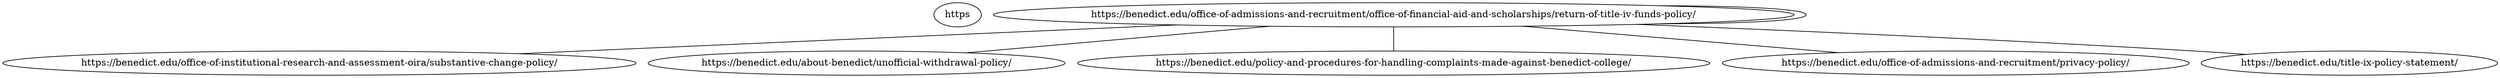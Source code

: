 graph  {
https [child_link="['https://benedict.edu/office-of-institutional-research-and-assessment-oira/substantive-change-policy/', 'https://benedict.edu/office-of-admissions-and-recruitment/office-of-financial-aid-and-scholarships/return-of-title-iv-funds-policy/', 'https://benedict.edu/about-benedict/unofficial-withdrawal-policy/', 'https://benedict.edu/policy-and-procedures-for-handling-complaints-made-against-benedict-college/', 'https://benedict.edu/office-of-admissions-and-recruitment/office-of-financial-aid-and-scholarships/return-of-title-iv-funds-policy/', 'https://benedict.edu/about-benedict/unofficial-withdrawal-policy/', 'https://benedict.edu/office-of-admissions-and-recruitment/office-of-financial-aid-and-scholarships/return-of-title-iv-funds-policy/', 'https://benedict.edu/about-benedict/unofficial-withdrawal-policy/', 'https://benedict.edu/office-of-admissions-and-recruitment/privacy-policy/', 'https://benedict.edu/title-ix-policy-statement/', 'https://benedict.edu/office-of-institutional-research-and-assessment-oira/substantive-change-policy/', 'https://benedict.edu/office-of-admissions-and-recruitment/office-of-financial-aid-and-scholarships/return-of-title-iv-funds-policy/', 'https://benedict.edu/about-benedict/unofficial-withdrawal-policy/', 'https://benedict.edu/policy-and-procedures-for-handling-complaints-made-against-benedict-college/']", data="b'\nReturn of Title IV Funds Policy | Benedict College | Columbia, South Carolina\nSkip to content\nSearch Benedict.edu\nCommunityWebmailTiger PortalCareers\nAPPLY\nCalendarNews & EventsMenu Toggle\nNewsroom The BEST Tiger News Archives Harambee Festival Photo Galleries\nAcademicsMenu Toggle\nSchoolsMenu Toggle\nSchool of Education, Health and Human ServicesMenu Toggle\nMaster of Science Sport Management\nTyrone Adam Burroughs School of Business and EntrepreneurshipMenu Toggle\nMaster of Business Administration\nSchool of Arts and Sciences School of Science and Engineering\nProgramsMenu Toggle\nCareer Development Services Student Freedom Initiative Honors Program Extended Learning Services\nRegistrar & RecordsMenu Toggle\nOffice of the Registrar & Student Records Transcripts Veterans Graduation Registrar Forms\nOffice of ResearchMenu Toggle\nOrganizational Structure Proposal Development Funding Sources Technology Transfer Office Office of Institutional Research and Assessment (OIRA)Menu Toggle\nSubstantive Change Policy Accreditation Information Student Achievement Data\nLibraryMenu Toggle\nBenjamin F. Payton Learning Resources Center\xe2\x80\x8b About the Library Library Vision and Mission Library Staff Floor Guide Library Policies Library Request About Collections\nNew StudentsMenu Toggle\nNew Student Orientation Parent Checklist FERPA Form Online Registration Tutorials User Account Services Social Media Toolkit for Students\nAdmission & AidMenu Toggle\nAdmissions and RecruitmentMenu Toggle\nOffice of Admissions and Recruitment Office of International Programs Campus Tours Apply Student AccountsMenu Toggle\nOffice of Student Accounts Tuition and Fees\nFinancial Aid & ScholarshipsMenu Toggle\nOffice of Financial Aid and Scholarships Tuition and Fees Financial Aid Forms FAFSA Form Return of Title IV Funds Policy Unofficial Withdrawal Policy Scholarships Make A Payment\nCampus LifeMenu Toggle\nStudent AffairsMenu Toggle\nHousing Student Health Services Dining Hall Campus Police Department Campus Bookstore Swinton Campus Center Gospel Choir Marching Tiger Band of Distinction Policy and Procedures for Handling Complaints Made Against Benedict College\nStudent ServicesMenu Toggle\nCampus Shuttle Counseling and Self-Development Student Handbook Information Technology Services\nAcademic SuccessMenu Toggle\nWelcome from the Student Success Center Academic Success Events Academic Recovery and Probation Management Accessibility Services & Accommodations First Year and Transition Initiatives Technology Support Videos Tutoring Services Writing Lab & Support Math Lab\nStudent ActivitiesMenu Toggle\nStudent Government Association Clubs, Organizations, Fraternities, and Sororities Miss and Mister Benedict College & the Royal Court Greek Life Staff Directory\nAlumniMenu Toggle\nAlumni Relations and Advancement ServicesMenu Toggle\nHomecoming Alumni Classes Half-Century Club Inductees Athletic Hall of Fame Benedict College Alumni Clubs Mather School National Alumni Association National Pre-Alumni Council\nBC National Alumni AssociationMenu Toggle\nBC Band Day in Harlem BCNAA Membership/Audacity to Dream/Annual Meeting Online Payment BCNAA Nomination BCNAA Annual Spring Meeting BCNAA Tiger Rewards BCNAA Awards Miss BCNAA BCNAA Newsletters BCNAA Update Records\nGiveMenu Toggle\nAnnual Gifts Alumni Annual Fund BCNAA Membership/Audacity to Dream/Annual Meeting Online Payment Reunion Gifts and Affinity Groups Memorial and Honor Gifts Capital and Endowed Gifts Donor Recognition Ways to Give\nAboutMenu Toggle\nAbout Benedict CollegeMenu Toggle\nHistory Mission & Vision Why Choose an HBCU? Board of Trustees Consumer Information Contact Us\nAdministrationMenu Toggle\nCampus Police Division of Business and Finance Office of Human Resources Office of Communications and Marketing\nOffice of the PresidentMenu Toggle\nAbout the President Strategic Plan Benedict College Quality Enhancement Plan (QEP)\nDirectory\nSearch Benedict.edu\nMain Menu\nMain Menu\nReturn of Title IV Funds Policy\nLearn More\nVisit\nApply\nDepartment Contact\n1600 Harden StreetColumbia, SC 29204\n803-705-4418\nfinancial.aid@benedict.edu\nOffice Hours\nMonday-Thursday\n1:00PM - 4:00PM\nFriday\nBy Appointment Only\nReturn of Title IV Funds Policy for Students Receiving Federal Financial AidWhen a student withdraws during a period of enrollment in which he/she has begun attendance and has received federal Title IV financial aid, Benedict College is required to determine the amount of earned and unearned Title IV aid. A student is eligible to retain the percentage of Title IV aid disbursed or that could have been disbursed that is equal to the percentage of the enrollment period completed by the student (calculated daily). Scheduled breaks of five or more consecutive days are excluded. The unearned Title IV aid must be returned to the appropriate federal aid program(s). If the student has completed more than 60% of the enrollment period, no Title IV aid needs to be returned.\nTuition and Fees\nFinancial Aid Forms\nFAFSA\nReturn of Title IV Funds Policy\nUnofficial Withdrawal Policy\nScholarships\nMake A Payment\nMenu\nTuition and Fees\nFinancial Aid Forms\nFAFSA\nReturn of Title IV Funds Policy\nUnofficial Withdrawal Policy\nScholarships\nMake A Payment\nCommunity\nWebmail\nTiger Portal\nCareers\nCommunity\nWebmail\nTiger Portal\nCareers\nBenedict College1600 Harden Street,\xc2\xa0Columbia, South Carolina 29204Phone: \xc2\xa0803-253-5000 (Campus Operator)\nTwitter\nFacebook-f\nInstagram\nYoutube\n\xc2\xa9 2023 Benedict College. All rights reserved.\nDisclaimer\xc2\xa0 | \xc2\xa0Privacy Policy \xc2\xa0| \xc2\xa0Title IX Policy\nBenedict College is accredited by the Southern Association of Colleges and Schools Commission on Colleges to award baccalaureate and masters degrees. Contact the Southern Association of Colleges and Schools Commission on Colleges at\xc2\xa01866 Southern Lane, Decatur, Georgia 30033- 4097\xc2\xa0or call 404-679-4500 for questions about the accreditation of Benedict College.Notice of Nondiscriminatory PolicyBenedict College admits students of any race, color, national and ethnic origin to all the rights, privileges, programs, and activities generally accorded or made available to students at the school. It does not discriminate on the basis of race, color, national and ethnic origin in administration of its educational policies, admissions policies, scholarship and loan programs, and athletic and other school administered programs.\nSearch for:\nCalendarNews & EventsMenu Toggle\nNewsroom The BEST Tiger News Archives Harambee Festival Photo Galleries\nAcademicsMenu Toggle\nSchoolsMenu Toggle\nSchool of Education, Health and Human ServicesMenu Toggle\nMaster of Science Sport Management\nTyrone Adam Burroughs School of Business and EntrepreneurshipMenu Toggle\nMaster of Business Administration\nSchool of Arts and Sciences School of Science and Engineering\nProgramsMenu Toggle\nCareer Development Services Student Freedom Initiative Honors Program Extended Learning Services\nRegistrar & RecordsMenu Toggle\nOffice of the Registrar & Student Records Transcripts Veterans Graduation Registrar Forms\nOffice of ResearchMenu Toggle\nOrganizational Structure Proposal Development Funding Sources Technology Transfer Office Office of Institutional Research and Assessment (OIRA)Menu Toggle\nSubstantive Change Policy Accreditation Information Student Achievement Data\nLibraryMenu Toggle\nBenjamin F. Payton Learning Resources Center\xe2\x80\x8b About the Library Library Vision and Mission Library Staff Floor Guide Library Policies Library Request About Collections\nNew StudentsMenu Toggle\nNew Student Orientation Parent Checklist FERPA Form Online Registration Tutorials User Account Services Social Media Toolkit for Students\nAdmission & AidMenu Toggle\nAdmissions and RecruitmentMenu Toggle\nOffice of Admissions and Recruitment Office of International Programs Campus Tours Apply Student AccountsMenu Toggle\nOffice of Student Accounts Tuition and Fees\nFinancial Aid & ScholarshipsMenu Toggle\nOffice of Financial Aid and Scholarships Tuition and Fees Financial Aid Forms FAFSA Form Return of Title IV Funds Policy Unofficial Withdrawal Policy Scholarships Make A Payment\nCampus LifeMenu Toggle\nStudent AffairsMenu Toggle\nHousing Student Health Services Dining Hall Campus Police Department Campus Bookstore Swinton Campus Center Gospel Choir Marching Tiger Band of Distinction Policy and Procedures for Handling Complaints Made Against Benedict College\nStudent ServicesMenu Toggle\nCampus Shuttle Counseling and Self-Development Student Handbook Information Technology Services\nAcademic SuccessMenu Toggle\nWelcome from the Student Success Center Academic Success Events Academic Recovery and Probation Management Accessibility Services & Accommodations First Year and Transition Initiatives Technology Support Videos Tutoring Services Writing Lab & Support Math Lab\nStudent ActivitiesMenu Toggle\nStudent Government Association Clubs, Organizations, Fraternities, and Sororities Miss and Mister Benedict College & the Royal Court Greek Life Staff Directory\nAlumniMenu Toggle\nAlumni Relations and Advancement ServicesMenu Toggle\nHomecoming Alumni Classes Half-Century Club Inductees Athletic Hall of Fame Benedict College Alumni Clubs Mather School National Alumni Association National Pre-Alumni Council\nBC National Alumni AssociationMenu Toggle\nBC Band Day in Harlem BCNAA Membership/Audacity to Dream/Annual Meeting Online Payment BCNAA Nomination BCNAA Annual Spring Meeting BCNAA Tiger Rewards BCNAA Awards Miss BCNAA BCNAA Newsletters BCNAA Update Records\nGiveMenu Toggle\nAnnual Gifts Alumni Annual Fund BCNAA Membership/Audacity to Dream/Annual Meeting Online Payment Reunion Gifts and Affinity Groups Memorial and Honor Gifts Capital and Endowed Gifts Donor Recognition Ways to Give\nAboutMenu Toggle\nAbout Benedict CollegeMenu Toggle\nHistory Mission & Vision Why Choose an HBCU? Board of Trustees Consumer Information Contact Us\nAdministrationMenu Toggle\nCampus Police Division of Business and Finance Office of Human Resources Office of Communications and Marketing\nOffice of the PresidentMenu Toggle\nAbout the President Strategic Plan Benedict College Quality Enhancement Plan (QEP)\nDirectory\nCommunity\nWebmail\nTiger Portal\nCareers\nAPPLY\nStart typing and press enter to search\nSearch Benedict.edu\nAPPLY\nGIVE\nScroll to Top\nAboutPrograms and InitiativesNewsEvents and WorkshopsSuccess StoriesResources'"];
https [child_link="['https://benedict.edu/office-of-institutional-research-and-assessment-oira/substantive-change-policy/', 'https://benedict.edu/office-of-admissions-and-recruitment/office-of-financial-aid-and-scholarships/return-of-title-iv-funds-policy/', 'https://benedict.edu/about-benedict/unofficial-withdrawal-policy/', 'https://benedict.edu/policy-and-procedures-for-handling-complaints-made-against-benedict-college/', 'https://benedict.edu/wp-content/uploads/2021/09/14.2-Benedict-College-Substantive-Change-Policy-2021.pdf', 'https://benedict.edu/office-of-institutional-research-and-assessment-oira/substantive-change-policy/', 'https://benedict.edu/office-of-institutional-research-and-assessment-oira/substantive-change-policy/', 'https://benedict.edu/office-of-admissions-and-recruitment/privacy-policy/', 'https://benedict.edu/title-ix-policy-statement/', 'https://benedict.edu/office-of-institutional-research-and-assessment-oira/substantive-change-policy/', 'https://benedict.edu/office-of-admissions-and-recruitment/office-of-financial-aid-and-scholarships/return-of-title-iv-funds-policy/', 'https://benedict.edu/about-benedict/unofficial-withdrawal-policy/', 'https://benedict.edu/policy-and-procedures-for-handling-complaints-made-against-benedict-college/']", data="b'\nSubstantive Change Policy | Benedict College | Columbia, South Carolina\nSkip to content\nSearch Benedict.edu\nCommunityWebmailTiger PortalCareers\nAPPLY\nCalendarNews & EventsMenu Toggle\nNewsroom The BEST Tiger News Archives Harambee Festival Photo Galleries\nAcademicsMenu Toggle\nSchoolsMenu Toggle\nSchool of Education, Health and Human ServicesMenu Toggle\nMaster of Science Sport Management\nTyrone Adam Burroughs School of Business and EntrepreneurshipMenu Toggle\nMaster of Business Administration\nSchool of Arts and Sciences School of Science and Engineering\nProgramsMenu Toggle\nCareer Development Services Student Freedom Initiative Honors Program Extended Learning Services\nRegistrar & RecordsMenu Toggle\nOffice of the Registrar & Student Records Transcripts Veterans Graduation Registrar Forms\nOffice of ResearchMenu Toggle\nOrganizational Structure Proposal Development Funding Sources Technology Transfer Office Office of Institutional Research and Assessment (OIRA)Menu Toggle\nSubstantive Change Policy Accreditation Information Student Achievement Data\nLibraryMenu Toggle\nBenjamin F. Payton Learning Resources Center\xe2\x80\x8b About the Library Library Vision and Mission Library Staff Floor Guide Library Policies Library Request About Collections\nNew StudentsMenu Toggle\nNew Student Orientation Parent Checklist FERPA Form Online Registration Tutorials User Account Services Social Media Toolkit for Students\nAdmission & AidMenu Toggle\nAdmissions and RecruitmentMenu Toggle\nOffice of Admissions and Recruitment Office of International Programs Campus Tours Apply Student AccountsMenu Toggle\nOffice of Student Accounts Tuition and Fees\nFinancial Aid & ScholarshipsMenu Toggle\nOffice of Financial Aid and Scholarships Tuition and Fees Financial Aid Forms FAFSA Form Return of Title IV Funds Policy Unofficial Withdrawal Policy Scholarships Make A Payment\nCampus LifeMenu Toggle\nStudent AffairsMenu Toggle\nHousing Student Health Services Dining Hall Campus Police Department Campus Bookstore Swinton Campus Center Gospel Choir Marching Tiger Band of Distinction Policy and Procedures for Handling Complaints Made Against Benedict College\nStudent ServicesMenu Toggle\nCampus Shuttle Counseling and Self-Development Student Handbook Information Technology Services\nAcademic SuccessMenu Toggle\nWelcome from the Student Success Center Academic Success Events Academic Recovery and Probation Management Accessibility Services & Accommodations First Year and Transition Initiatives Technology Support Videos Tutoring Services Writing Lab & Support Math Lab\nStudent ActivitiesMenu Toggle\nStudent Government Association Clubs, Organizations, Fraternities, and Sororities Miss and Mister Benedict College & the Royal Court Greek Life Staff Directory\nAlumniMenu Toggle\nAlumni Relations and Advancement ServicesMenu Toggle\nHomecoming Alumni Classes Half-Century Club Inductees Athletic Hall of Fame Benedict College Alumni Clubs Mather School National Alumni Association National Pre-Alumni Council\nBC National Alumni AssociationMenu Toggle\nBC Band Day in Harlem BCNAA Membership/Audacity to Dream/Annual Meeting Online Payment BCNAA Nomination BCNAA Annual Spring Meeting BCNAA Tiger Rewards BCNAA Awards Miss BCNAA BCNAA Newsletters BCNAA Update Records\nGiveMenu Toggle\nAnnual Gifts Alumni Annual Fund BCNAA Membership/Audacity to Dream/Annual Meeting Online Payment Reunion Gifts and Affinity Groups Memorial and Honor Gifts Capital and Endowed Gifts Donor Recognition Ways to Give\nAboutMenu Toggle\nAbout Benedict CollegeMenu Toggle\nHistory Mission & Vision Why Choose an HBCU? Board of Trustees Consumer Information Contact Us\nAdministrationMenu Toggle\nCampus Police Division of Business and Finance Office of Human Resources Office of Communications and Marketing\nOffice of the PresidentMenu Toggle\nAbout the President Strategic Plan Benedict College Quality Enhancement Plan (QEP)\nDirectory\nSearch Benedict.edu\nMain Menu\nMain Menu\nSubstantive Change Policy\nLearn More\nVisit\nApply\nBenedict College maintains a Substantive Change Policy that guides its approach to approving and reporting significant changes in its mission, infrastructure, and educational activities. These changes, which alter the character of the institution and/or the essential nature of its services, must be duly reviewed for their impact on a broad range of constituencies and reported to the college\xe2\x80\x99s accrediting bodies.\xc2\xa0 As such, all campus units are required to regularly review and comply with the guidelines contained herein to ensure systematic review, appropriate approvals, and timely reporting prior to the implementation of any substantive change, as defined in this policy.For questions regarding the policy or for assistance in determining if a proposed change qualifies as a substantive change, please contact the College\xe2\x80\x99s SACSCOC Accreditation liaison, Dr, Kimberly Haynes Stephens at (803) 705-4747 or Kimberly.Haynes@Benedict.edu.\nPolicy Document\nOffice of Institutional Research and Assessment (OIRA)\nAccreditation Information\nSubstantive Change Policy\nStudent Achievement Data\nMenu\nOffice of Institutional Research and Assessment (OIRA)\nAccreditation Information\nSubstantive Change Policy\nStudent Achievement Data\nCommunity\nWebmail\nTiger Portal\nCareers\nCommunity\nWebmail\nTiger Portal\nCareers\nBenedict College1600 Harden Street,\xc2\xa0Columbia, South Carolina 29204Phone: \xc2\xa0803-253-5000 (Campus Operator)\nTwitter\nFacebook-f\nInstagram\nYoutube\n\xc2\xa9 2023 Benedict College. All rights reserved.\nDisclaimer\xc2\xa0 | \xc2\xa0Privacy Policy \xc2\xa0| \xc2\xa0Title IX Policy\nBenedict College is accredited by the Southern Association of Colleges and Schools Commission on Colleges to award baccalaureate and masters degrees. Contact the Southern Association of Colleges and Schools Commission on Colleges at\xc2\xa01866 Southern Lane, Decatur, Georgia 30033- 4097\xc2\xa0or call 404-679-4500 for questions about the accreditation of Benedict College.Notice of Nondiscriminatory PolicyBenedict College admits students of any race, color, national and ethnic origin to all the rights, privileges, programs, and activities generally accorded or made available to students at the school. It does not discriminate on the basis of race, color, national and ethnic origin in administration of its educational policies, admissions policies, scholarship and loan programs, and athletic and other school administered programs.\nSearch for:\nCalendarNews & EventsMenu Toggle\nNewsroom The BEST Tiger News Archives Harambee Festival Photo Galleries\nAcademicsMenu Toggle\nSchoolsMenu Toggle\nSchool of Education, Health and Human ServicesMenu Toggle\nMaster of Science Sport Management\nTyrone Adam Burroughs School of Business and EntrepreneurshipMenu Toggle\nMaster of Business Administration\nSchool of Arts and Sciences School of Science and Engineering\nProgramsMenu Toggle\nCareer Development Services Student Freedom Initiative Honors Program Extended Learning Services\nRegistrar & RecordsMenu Toggle\nOffice of the Registrar & Student Records Transcripts Veterans Graduation Registrar Forms\nOffice of ResearchMenu Toggle\nOrganizational Structure Proposal Development Funding Sources Technology Transfer Office Office of Institutional Research and Assessment (OIRA)Menu Toggle\nSubstantive Change Policy Accreditation Information Student Achievement Data\nLibraryMenu Toggle\nBenjamin F. Payton Learning Resources Center\xe2\x80\x8b About the Library Library Vision and Mission Library Staff Floor Guide Library Policies Library Request About Collections\nNew StudentsMenu Toggle\nNew Student Orientation Parent Checklist FERPA Form Online Registration Tutorials User Account Services Social Media Toolkit for Students\nAdmission & AidMenu Toggle\nAdmissions and RecruitmentMenu Toggle\nOffice of Admissions and Recruitment Office of International Programs Campus Tours Apply Student AccountsMenu Toggle\nOffice of Student Accounts Tuition and Fees\nFinancial Aid & ScholarshipsMenu Toggle\nOffice of Financial Aid and Scholarships Tuition and Fees Financial Aid Forms FAFSA Form Return of Title IV Funds Policy Unofficial Withdrawal Policy Scholarships Make A Payment\nCampus LifeMenu Toggle\nStudent AffairsMenu Toggle\nHousing Student Health Services Dining Hall Campus Police Department Campus Bookstore Swinton Campus Center Gospel Choir Marching Tiger Band of Distinction Policy and Procedures for Handling Complaints Made Against Benedict College\nStudent ServicesMenu Toggle\nCampus Shuttle Counseling and Self-Development Student Handbook Information Technology Services\nAcademic SuccessMenu Toggle\nWelcome from the Student Success Center Academic Success Events Academic Recovery and Probation Management Accessibility Services & Accommodations First Year and Transition Initiatives Technology Support Videos Tutoring Services Writing Lab & Support Math Lab\nStudent ActivitiesMenu Toggle\nStudent Government Association Clubs, Organizations, Fraternities, and Sororities Miss and Mister Benedict College & the Royal Court Greek Life Staff Directory\nAlumniMenu Toggle\nAlumni Relations and Advancement ServicesMenu Toggle\nHomecoming Alumni Classes Half-Century Club Inductees Athletic Hall of Fame Benedict College Alumni Clubs Mather School National Alumni Association National Pre-Alumni Council\nBC National Alumni AssociationMenu Toggle\nBC Band Day in Harlem BCNAA Membership/Audacity to Dream/Annual Meeting Online Payment BCNAA Nomination BCNAA Annual Spring Meeting BCNAA Tiger Rewards BCNAA Awards Miss BCNAA BCNAA Newsletters BCNAA Update Records\nGiveMenu Toggle\nAnnual Gifts Alumni Annual Fund BCNAA Membership/Audacity to Dream/Annual Meeting Online Payment Reunion Gifts and Affinity Groups Memorial and Honor Gifts Capital and Endowed Gifts Donor Recognition Ways to Give\nAboutMenu Toggle\nAbout Benedict CollegeMenu Toggle\nHistory Mission & Vision Why Choose an HBCU? Board of Trustees Consumer Information Contact Us\nAdministrationMenu Toggle\nCampus Police Division of Business and Finance Office of Human Resources Office of Communications and Marketing\nOffice of the PresidentMenu Toggle\nAbout the President Strategic Plan Benedict College Quality Enhancement Plan (QEP)\nDirectory\nCommunity\nWebmail\nTiger Portal\nCareers\nAPPLY\nStart typing and press enter to search\nSearch Benedict.edu\nAPPLY\nGIVE\nScroll to Top\nAboutPrograms and InitiativesNewsEvents and WorkshopsSuccess StoriesResources'"];
https [child_link="['https://benedict.edu/office-of-institutional-research-and-assessment-oira/substantive-change-policy/', 'https://benedict.edu/office-of-admissions-and-recruitment/office-of-financial-aid-and-scholarships/return-of-title-iv-funds-policy/', 'https://benedict.edu/about-benedict/unofficial-withdrawal-policy/', 'https://benedict.edu/policy-and-procedures-for-handling-complaints-made-against-benedict-college/', 'https://benedict.edu/office-of-admissions-and-recruitment/office-of-financial-aid-and-scholarships/return-of-title-iv-funds-policy/', 'https://benedict.edu/about-benedict/unofficial-withdrawal-policy/', 'https://benedict.edu/office-of-admissions-and-recruitment/office-of-financial-aid-and-scholarships/return-of-title-iv-funds-policy/', 'https://benedict.edu/about-benedict/unofficial-withdrawal-policy/', 'https://benedict.edu/office-of-admissions-and-recruitment/privacy-policy/', 'https://benedict.edu/title-ix-policy-statement/', 'https://benedict.edu/office-of-institutional-research-and-assessment-oira/substantive-change-policy/', 'https://benedict.edu/office-of-admissions-and-recruitment/office-of-financial-aid-and-scholarships/return-of-title-iv-funds-policy/', 'https://benedict.edu/about-benedict/unofficial-withdrawal-policy/', 'https://benedict.edu/policy-and-procedures-for-handling-complaints-made-against-benedict-college/']", data="b'\nUnofficial Withdrawal Policy | Benedict College | Columbia, South Carolina\nSkip to content\nSearch Benedict.edu\nCommunityWebmailTiger PortalCareers\nAPPLY\nCalendarNews & EventsMenu Toggle\nNewsroom The BEST Tiger News Archives Harambee Festival Photo Galleries\nAcademicsMenu Toggle\nSchoolsMenu Toggle\nSchool of Education, Health and Human ServicesMenu Toggle\nMaster of Science Sport Management\nTyrone Adam Burroughs School of Business and EntrepreneurshipMenu Toggle\nMaster of Business Administration\nSchool of Arts and Sciences School of Science and Engineering\nProgramsMenu Toggle\nCareer Development Services Student Freedom Initiative Honors Program Extended Learning Services\nRegistrar & RecordsMenu Toggle\nOffice of the Registrar & Student Records Transcripts Veterans Graduation Registrar Forms\nOffice of ResearchMenu Toggle\nOrganizational Structure Proposal Development Funding Sources Technology Transfer Office Office of Institutional Research and Assessment (OIRA)Menu Toggle\nSubstantive Change Policy Accreditation Information Student Achievement Data\nLibraryMenu Toggle\nBenjamin F. Payton Learning Resources Center\xe2\x80\x8b About the Library Library Vision and Mission Library Staff Floor Guide Library Policies Library Request About Collections\nNew StudentsMenu Toggle\nNew Student Orientation Parent Checklist FERPA Form Online Registration Tutorials User Account Services Social Media Toolkit for Students\nAdmission & AidMenu Toggle\nAdmissions and RecruitmentMenu Toggle\nOffice of Admissions and Recruitment Office of International Programs Campus Tours Apply Student AccountsMenu Toggle\nOffice of Student Accounts Tuition and Fees\nFinancial Aid & ScholarshipsMenu Toggle\nOffice of Financial Aid and Scholarships Tuition and Fees Financial Aid Forms FAFSA Form Return of Title IV Funds Policy Unofficial Withdrawal Policy Scholarships Make A Payment\nCampus LifeMenu Toggle\nStudent AffairsMenu Toggle\nHousing Student Health Services Dining Hall Campus Police Department Campus Bookstore Swinton Campus Center Gospel Choir Marching Tiger Band of Distinction Policy and Procedures for Handling Complaints Made Against Benedict College\nStudent ServicesMenu Toggle\nCampus Shuttle Counseling and Self-Development Student Handbook Information Technology Services\nAcademic SuccessMenu Toggle\nWelcome from the Student Success Center Academic Success Events Academic Recovery and Probation Management Accessibility Services & Accommodations First Year and Transition Initiatives Technology Support Videos Tutoring Services Writing Lab & Support Math Lab\nStudent ActivitiesMenu Toggle\nStudent Government Association Clubs, Organizations, Fraternities, and Sororities Miss and Mister Benedict College & the Royal Court Greek Life Staff Directory\nAlumniMenu Toggle\nAlumni Relations and Advancement ServicesMenu Toggle\nHomecoming Alumni Classes Half-Century Club Inductees Athletic Hall of Fame Benedict College Alumni Clubs Mather School National Alumni Association National Pre-Alumni Council\nBC National Alumni AssociationMenu Toggle\nBC Band Day in Harlem BCNAA Membership/Audacity to Dream/Annual Meeting Online Payment BCNAA Nomination BCNAA Annual Spring Meeting BCNAA Tiger Rewards BCNAA Awards Miss BCNAA BCNAA Newsletters BCNAA Update Records\nGiveMenu Toggle\nAnnual Gifts Alumni Annual Fund BCNAA Membership/Audacity to Dream/Annual Meeting Online Payment Reunion Gifts and Affinity Groups Memorial and Honor Gifts Capital and Endowed Gifts Donor Recognition Ways to Give\nAboutMenu Toggle\nAbout Benedict CollegeMenu Toggle\nHistory Mission & Vision Why Choose an HBCU? Board of Trustees Consumer Information Contact Us\nAdministrationMenu Toggle\nCampus Police Division of Business and Finance Office of Human Resources Office of Communications and Marketing\nOffice of the PresidentMenu Toggle\nAbout the President Strategic Plan Benedict College Quality Enhancement Plan (QEP)\nDirectory\nSearch Benedict.edu\nMain Menu\nMain Menu\nUnofficial Withdrawal Policy\nLearn More\nVisit\nApply\nDepartment Contact\n1600 Harden StreetColumbia, SC 29204\n803-705-4418\nfinancial.aid@benedict.edu\nOffice Hours\nMonday\n1:00PM - 4:00PM\nTuesday\nClosed\nWednesday-Thursday\n1:00PM - 4:00PM\nFriday\nClosed\nStudents receiving federal Title IV financial aid, who do not pass any courses and who do not officially withdraw from the College are considered \xe2\x80\x9cunofficially withdrawn.\xe2\x80\x9d The following procedures are used to determine if students never attend class and/or withdraw unofficially, and to determine repayments due back to aid programs.At the end of each semester, a report is generated of all students who have Title IV federal aid and who have a semester GPA of 0.00. Those students who have all \xe2\x80\x9cF\xe2\x80\x98s\xe2\x80\x9d are assumed to be \xe2\x80\x98unofficially withdrawn\xe2\x80\x99.The last date of attendance as reported by any of the instructors is determined and used in the Return of Title IV Funds calculation.If a last day of attendance cannot otherwise be determined, the student is assumed to have attended 50% of the enrollment period and the formula is calculated based on that length of attendance.\nTuition and Fees\nFinancial Aid Forms\nFAFSA\nReturn of Title IV Funds Policy\nUnofficial Withdrawal Policy\nScholarships\nMake A Payment\nMenu\nTuition and Fees\nFinancial Aid Forms\nFAFSA\nReturn of Title IV Funds Policy\nUnofficial Withdrawal Policy\nScholarships\nMake A Payment\nCommunity\nWebmail\nTiger Portal\nCareers\nCommunity\nWebmail\nTiger Portal\nCareers\nBenedict College1600 Harden Street,\xc2\xa0Columbia, South Carolina 29204Phone: \xc2\xa0803-253-5000 (Campus Operator)\nTwitter\nFacebook-f\nInstagram\nYoutube\n\xc2\xa9 2023 Benedict College. All rights reserved.\nDisclaimer\xc2\xa0 | \xc2\xa0Privacy Policy \xc2\xa0| \xc2\xa0Title IX Policy\nBenedict College is accredited by the Southern Association of Colleges and Schools Commission on Colleges to award baccalaureate and masters degrees. Contact the Southern Association of Colleges and Schools Commission on Colleges at\xc2\xa01866 Southern Lane, Decatur, Georgia 30033- 4097\xc2\xa0or call 404-679-4500 for questions about the accreditation of Benedict College.Notice of Nondiscriminatory PolicyBenedict College admits students of any race, color, national and ethnic origin to all the rights, privileges, programs, and activities generally accorded or made available to students at the school. It does not discriminate on the basis of race, color, national and ethnic origin in administration of its educational policies, admissions policies, scholarship and loan programs, and athletic and other school administered programs.\nSearch for:\nCalendarNews & EventsMenu Toggle\nNewsroom The BEST Tiger News Archives Harambee Festival Photo Galleries\nAcademicsMenu Toggle\nSchoolsMenu Toggle\nSchool of Education, Health and Human ServicesMenu Toggle\nMaster of Science Sport Management\nTyrone Adam Burroughs School of Business and EntrepreneurshipMenu Toggle\nMaster of Business Administration\nSchool of Arts and Sciences School of Science and Engineering\nProgramsMenu Toggle\nCareer Development Services Student Freedom Initiative Honors Program Extended Learning Services\nRegistrar & RecordsMenu Toggle\nOffice of the Registrar & Student Records Transcripts Veterans Graduation Registrar Forms\nOffice of ResearchMenu Toggle\nOrganizational Structure Proposal Development Funding Sources Technology Transfer Office Office of Institutional Research and Assessment (OIRA)Menu Toggle\nSubstantive Change Policy Accreditation Information Student Achievement Data\nLibraryMenu Toggle\nBenjamin F. Payton Learning Resources Center\xe2\x80\x8b About the Library Library Vision and Mission Library Staff Floor Guide Library Policies Library Request About Collections\nNew StudentsMenu Toggle\nNew Student Orientation Parent Checklist FERPA Form Online Registration Tutorials User Account Services Social Media Toolkit for Students\nAdmission & AidMenu Toggle\nAdmissions and RecruitmentMenu Toggle\nOffice of Admissions and Recruitment Office of International Programs Campus Tours Apply Student AccountsMenu Toggle\nOffice of Student Accounts Tuition and Fees\nFinancial Aid & ScholarshipsMenu Toggle\nOffice of Financial Aid and Scholarships Tuition and Fees Financial Aid Forms FAFSA Form Return of Title IV Funds Policy Unofficial Withdrawal Policy Scholarships Make A Payment\nCampus LifeMenu Toggle\nStudent AffairsMenu Toggle\nHousing Student Health Services Dining Hall Campus Police Department Campus Bookstore Swinton Campus Center Gospel Choir Marching Tiger Band of Distinction Policy and Procedures for Handling Complaints Made Against Benedict College\nStudent ServicesMenu Toggle\nCampus Shuttle Counseling and Self-Development Student Handbook Information Technology Services\nAcademic SuccessMenu Toggle\nWelcome from the Student Success Center Academic Success Events Academic Recovery and Probation Management Accessibility Services & Accommodations First Year and Transition Initiatives Technology Support Videos Tutoring Services Writing Lab & Support Math Lab\nStudent ActivitiesMenu Toggle\nStudent Government Association Clubs, Organizations, Fraternities, and Sororities Miss and Mister Benedict College & the Royal Court Greek Life Staff Directory\nAlumniMenu Toggle\nAlumni Relations and Advancement ServicesMenu Toggle\nHomecoming Alumni Classes Half-Century Club Inductees Athletic Hall of Fame Benedict College Alumni Clubs Mather School National Alumni Association National Pre-Alumni Council\nBC National Alumni AssociationMenu Toggle\nBC Band Day in Harlem BCNAA Membership/Audacity to Dream/Annual Meeting Online Payment BCNAA Nomination BCNAA Annual Spring Meeting BCNAA Tiger Rewards BCNAA Awards Miss BCNAA BCNAA Newsletters BCNAA Update Records\nGiveMenu Toggle\nAnnual Gifts Alumni Annual Fund BCNAA Membership/Audacity to Dream/Annual Meeting Online Payment Reunion Gifts and Affinity Groups Memorial and Honor Gifts Capital and Endowed Gifts Donor Recognition Ways to Give\nAboutMenu Toggle\nAbout Benedict CollegeMenu Toggle\nHistory Mission & Vision Why Choose an HBCU? Board of Trustees Consumer Information Contact Us\nAdministrationMenu Toggle\nCampus Police Division of Business and Finance Office of Human Resources Office of Communications and Marketing\nOffice of the PresidentMenu Toggle\nAbout the President Strategic Plan Benedict College Quality Enhancement Plan (QEP)\nDirectory\nCommunity\nWebmail\nTiger Portal\nCareers\nAPPLY\nStart typing and press enter to search\nSearch Benedict.edu\nAPPLY\nGIVE\nScroll to Top\nAboutPrograms and InitiativesNewsEvents and WorkshopsSuccess StoriesResources'"];
https [child_link="['https://benedict.edu/office-of-institutional-research-and-assessment-oira/substantive-change-policy/', 'https://benedict.edu/office-of-admissions-and-recruitment/office-of-financial-aid-and-scholarships/return-of-title-iv-funds-policy/', 'https://benedict.edu/about-benedict/unofficial-withdrawal-policy/', 'https://benedict.edu/policy-and-procedures-for-handling-complaints-made-against-benedict-college/', 'https://benedict.edu/office-of-admissions-and-recruitment/privacy-policy/', 'https://benedict.edu/title-ix-policy-statement/', 'https://benedict.edu/office-of-institutional-research-and-assessment-oira/substantive-change-policy/', 'https://benedict.edu/office-of-admissions-and-recruitment/office-of-financial-aid-and-scholarships/return-of-title-iv-funds-policy/', 'https://benedict.edu/about-benedict/unofficial-withdrawal-policy/', 'https://benedict.edu/policy-and-procedures-for-handling-complaints-made-against-benedict-college/']", data="b'\nPolicy and Procedures for Handling Complaints Made Against Benedict College | Benedict College | Columbia, South Carolina\nSkip to content\nSearch Benedict.edu\nCommunityWebmailTiger PortalCareers\nAPPLY\nCalendarNews & EventsMenu Toggle\nNewsroom The BEST Tiger News Archives Harambee Festival Photo Galleries\nAcademicsMenu Toggle\nSchoolsMenu Toggle\nSchool of Education, Health and Human ServicesMenu Toggle\nMaster of Science Sport Management\nTyrone Adam Burroughs School of Business and EntrepreneurshipMenu Toggle\nMaster of Business Administration\nSchool of Arts and Sciences School of Science and Engineering\nProgramsMenu Toggle\nCareer Development Services Student Freedom Initiative Honors Program Extended Learning Services\nRegistrar & RecordsMenu Toggle\nOffice of the Registrar & Student Records Transcripts Veterans Graduation Registrar Forms\nOffice of ResearchMenu Toggle\nOrganizational Structure Proposal Development Funding Sources Technology Transfer Office Office of Institutional Research and Assessment (OIRA)Menu Toggle\nSubstantive Change Policy Accreditation Information Student Achievement Data\nLibraryMenu Toggle\nBenjamin F. Payton Learning Resources Center\xe2\x80\x8b About the Library Library Vision and Mission Library Staff Floor Guide Library Policies Library Request About Collections\nNew StudentsMenu Toggle\nNew Student Orientation Parent Checklist FERPA Form Online Registration Tutorials User Account Services Social Media Toolkit for Students\nAdmission & AidMenu Toggle\nAdmissions and RecruitmentMenu Toggle\nOffice of Admissions and Recruitment Office of International Programs Campus Tours Apply Student AccountsMenu Toggle\nOffice of Student Accounts Tuition and Fees\nFinancial Aid & ScholarshipsMenu Toggle\nOffice of Financial Aid and Scholarships Tuition and Fees Financial Aid Forms FAFSA Form Return of Title IV Funds Policy Unofficial Withdrawal Policy Scholarships Make A Payment\nCampus LifeMenu Toggle\nStudent AffairsMenu Toggle\nHousing Student Health Services Dining Hall Campus Police Department Campus Bookstore Swinton Campus Center Gospel Choir Marching Tiger Band of Distinction Policy and Procedures for Handling Complaints Made Against Benedict College\nStudent ServicesMenu Toggle\nCampus Shuttle Counseling and Self-Development Student Handbook Information Technology Services\nAcademic SuccessMenu Toggle\nWelcome from the Student Success Center Academic Success Events Academic Recovery and Probation Management Accessibility Services & Accommodations First Year and Transition Initiatives Technology Support Videos Tutoring Services Writing Lab & Support Math Lab\nStudent ActivitiesMenu Toggle\nStudent Government Association Clubs, Organizations, Fraternities, and Sororities Miss and Mister Benedict College & the Royal Court Greek Life Staff Directory\nAlumniMenu Toggle\nAlumni Relations and Advancement ServicesMenu Toggle\nHomecoming Alumni Classes Half-Century Club Inductees Athletic Hall of Fame Benedict College Alumni Clubs Mather School National Alumni Association National Pre-Alumni Council\nBC National Alumni AssociationMenu Toggle\nBC Band Day in Harlem BCNAA Membership/Audacity to Dream/Annual Meeting Online Payment BCNAA Nomination BCNAA Annual Spring Meeting BCNAA Tiger Rewards BCNAA Awards Miss BCNAA BCNAA Newsletters BCNAA Update Records\nGiveMenu Toggle\nAnnual Gifts Alumni Annual Fund BCNAA Membership/Audacity to Dream/Annual Meeting Online Payment Reunion Gifts and Affinity Groups Memorial and Honor Gifts Capital and Endowed Gifts Donor Recognition Ways to Give\nAboutMenu Toggle\nAbout Benedict CollegeMenu Toggle\nHistory Mission & Vision Why Choose an HBCU? Board of Trustees Consumer Information Contact Us\nAdministrationMenu Toggle\nCampus Police Division of Business and Finance Office of Human Resources Office of Communications and Marketing\nOffice of the PresidentMenu Toggle\nAbout the President Strategic Plan Benedict College Quality Enhancement Plan (QEP)\nDirectory\nSearch Benedict.edu\nMain Menu\nMain Menu\nPolicy and Procedures for Handling Complaints Made Against Benedict College\nLearn More\nVisit\nApply\nDepartment Contact\n1600 Harden StreetColumbia, SC 29204\n803-253-5000\nOffice Hours\n9:00AM - 5:00PM\nPolicy:Complaints made against Benedict College, other than complaints made by students currentlyenrolled at the College, are reviewed and resolved following a systematic and expeditious process, with the Office of the Chief of Staff serving as the central repository for the record ofthe proceedings and resolution of all complaints.Procedure:A person who expresses a complaint about Benedict College must first attempt to resolve thecomplaint by working with the person(s) and office with which the complaint originated. If a resolution is not reached with this attempt, the person working with the complaint will advisethe complainant to state his/her complaint in writing, using the Written Complaint and Resolution Form, and submit it to the head of the applicable department. The written complaintmust be stated clearly, to include:Complainant\xe2\x80\x99s name, contact information, date of filing the complaint, and signatureNature and details of the complaint, including date of occurrence and a detailed description of the incident that resulted in the complaintThe complainant\xe2\x80\x99s proposed resolution to the complaintThe complaint should be filed as soon as possible after the incident occurs; if this is not feasible,the complaint should be filed within 90 days.The administrative office that receives the Written Complaint and Resolution Form takes the following actions:Initiates a record of handling the complaint, using the Written Complaint and Resolution Form, and forwards a copy to the Office of the Chief of Staff for trackingCompiles all information necessary for addressing the complaint, which may include conferences with the complainant and consultations with other staff and administrators, and reaches a resolution to thecomplaintProvides a written resolution to the complainant, with a copy to the Office of the Chief of StaffCompletes the Written Complaint and Resolution Form, files a copy in the respective office, and forwards a copy to the Office of the Chief of StaffThe complaint should be resolved within sixty (60) days from the date the complaint is filed.If the complainant disagrees with the resolution and wishes to pursue the matter further, he/she may appeal to the President of the College.The final appeal for written complaints against Benedict College is to the President of the College.The Office of the Chief of Staff maintains the records of the proceedings and resolutions of all complaintsagainst Benedict College.If the complainant disagrees with the President\xe2\x80\x99s resolution and wishes to pursue the matter further, he/she has the right to contact the SC Commission on Higher Education at https://www.che.sc.gov/CHE_Docs/AcademicAffairs/License/Complaint_procedures_and_form.pdf\nComplete the Written Complaint and Resolution Form\nDownload Form the Written Complaint and Resolution Form\nCommunity\nWebmail\nTiger Portal\nCareers\nCommunity\nWebmail\nTiger Portal\nCareers\nBenedict College1600 Harden Street,\xc2\xa0Columbia, South Carolina 29204Phone: \xc2\xa0803-253-5000 (Campus Operator)\nTwitter\nFacebook-f\nInstagram\nYoutube\n\xc2\xa9 2023 Benedict College. All rights reserved.\nDisclaimer\xc2\xa0 | \xc2\xa0Privacy Policy \xc2\xa0| \xc2\xa0Title IX Policy\nBenedict College is accredited by the Southern Association of Colleges and Schools Commission on Colleges to award baccalaureate and masters degrees. Contact the Southern Association of Colleges and Schools Commission on Colleges at\xc2\xa01866 Southern Lane, Decatur, Georgia 30033- 4097\xc2\xa0or call 404-679-4500 for questions about the accreditation of Benedict College.Notice of Nondiscriminatory PolicyBenedict College admits students of any race, color, national and ethnic origin to all the rights, privileges, programs, and activities generally accorded or made available to students at the school. It does not discriminate on the basis of race, color, national and ethnic origin in administration of its educational policies, admissions policies, scholarship and loan programs, and athletic and other school administered programs.\nSearch for:\nCalendarNews & EventsMenu Toggle\nNewsroom The BEST Tiger News Archives Harambee Festival Photo Galleries\nAcademicsMenu Toggle\nSchoolsMenu Toggle\nSchool of Education, Health and Human ServicesMenu Toggle\nMaster of Science Sport Management\nTyrone Adam Burroughs School of Business and EntrepreneurshipMenu Toggle\nMaster of Business Administration\nSchool of Arts and Sciences School of Science and Engineering\nProgramsMenu Toggle\nCareer Development Services Student Freedom Initiative Honors Program Extended Learning Services\nRegistrar & RecordsMenu Toggle\nOffice of the Registrar & Student Records Transcripts Veterans Graduation Registrar Forms\nOffice of ResearchMenu Toggle\nOrganizational Structure Proposal Development Funding Sources Technology Transfer Office Office of Institutional Research and Assessment (OIRA)Menu Toggle\nSubstantive Change Policy Accreditation Information Student Achievement Data\nLibraryMenu Toggle\nBenjamin F. Payton Learning Resources Center\xe2\x80\x8b About the Library Library Vision and Mission Library Staff Floor Guide Library Policies Library Request About Collections\nNew StudentsMenu Toggle\nNew Student Orientation Parent Checklist FERPA Form Online Registration Tutorials User Account Services Social Media Toolkit for Students\nAdmission & AidMenu Toggle\nAdmissions and RecruitmentMenu Toggle\nOffice of Admissions and Recruitment Office of International Programs Campus Tours Apply Student AccountsMenu Toggle\nOffice of Student Accounts Tuition and Fees\nFinancial Aid & ScholarshipsMenu Toggle\nOffice of Financial Aid and Scholarships Tuition and Fees Financial Aid Forms FAFSA Form Return of Title IV Funds Policy Unofficial Withdrawal Policy Scholarships Make A Payment\nCampus LifeMenu Toggle\nStudent AffairsMenu Toggle\nHousing Student Health Services Dining Hall Campus Police Department Campus Bookstore Swinton Campus Center Gospel Choir Marching Tiger Band of Distinction Policy and Procedures for Handling Complaints Made Against Benedict College\nStudent ServicesMenu Toggle\nCampus Shuttle Counseling and Self-Development Student Handbook Information Technology Services\nAcademic SuccessMenu Toggle\nWelcome from the Student Success Center Academic Success Events Academic Recovery and Probation Management Accessibility Services & Accommodations First Year and Transition Initiatives Technology Support Videos Tutoring Services Writing Lab & Support Math Lab\nStudent ActivitiesMenu Toggle\nStudent Government Association Clubs, Organizations, Fraternities, and Sororities Miss and Mister Benedict College & the Royal Court Greek Life Staff Directory\nAlumniMenu Toggle\nAlumni Relations and Advancement ServicesMenu Toggle\nHomecoming Alumni Classes Half-Century Club Inductees Athletic Hall of Fame Benedict College Alumni Clubs Mather School National Alumni Association National Pre-Alumni Council\nBC National Alumni AssociationMenu Toggle\nBC Band Day in Harlem BCNAA Membership/Audacity to Dream/Annual Meeting Online Payment BCNAA Nomination BCNAA Annual Spring Meeting BCNAA Tiger Rewards BCNAA Awards Miss BCNAA BCNAA Newsletters BCNAA Update Records\nGiveMenu Toggle\nAnnual Gifts Alumni Annual Fund BCNAA Membership/Audacity to Dream/Annual Meeting Online Payment Reunion Gifts and Affinity Groups Memorial and Honor Gifts Capital and Endowed Gifts Donor Recognition Ways to Give\nAboutMenu Toggle\nAbout Benedict CollegeMenu Toggle\nHistory Mission & Vision Why Choose an HBCU? Board of Trustees Consumer Information Contact Us\nAdministrationMenu Toggle\nCampus Police Division of Business and Finance Office of Human Resources Office of Communications and Marketing\nOffice of the PresidentMenu Toggle\nAbout the President Strategic Plan Benedict College Quality Enhancement Plan (QEP)\nDirectory\nCommunity\nWebmail\nTiger Portal\nCareers\nAPPLY\nStart typing and press enter to search\nSearch Benedict.edu\nAPPLY\nGIVE\nScroll to Top\nAboutPrograms and InitiativesNewsEvents and WorkshopsSuccess StoriesResources'"];
https [child_link="['https://benedict.edu/office-of-institutional-research-and-assessment-oira/substantive-change-policy/', 'https://benedict.edu/office-of-admissions-and-recruitment/office-of-financial-aid-and-scholarships/return-of-title-iv-funds-policy/', 'https://benedict.edu/about-benedict/unofficial-withdrawal-policy/', 'https://benedict.edu/policy-and-procedures-for-handling-complaints-made-against-benedict-college/', 'https://benedict.edu/office-of-admissions-and-recruitment/privacy-policy/', 'https://benedict.edu/title-ix-policy-statement/', 'https://benedict.edu/office-of-institutional-research-and-assessment-oira/substantive-change-policy/', 'https://benedict.edu/office-of-admissions-and-recruitment/office-of-financial-aid-and-scholarships/return-of-title-iv-funds-policy/', 'https://benedict.edu/about-benedict/unofficial-withdrawal-policy/', 'https://benedict.edu/policy-and-procedures-for-handling-complaints-made-against-benedict-college/']", data="b'\nPrivacy Policy | Benedict College | Columbia, South Carolina\nSkip to content\nSearch Benedict.edu\nCommunityWebmailTiger PortalCareers\nAPPLY\nCalendarNews & EventsMenu Toggle\nNewsroom The BEST Tiger News Archives Harambee Festival Photo Galleries\nAcademicsMenu Toggle\nSchoolsMenu Toggle\nSchool of Education, Health and Human ServicesMenu Toggle\nMaster of Science Sport Management\nTyrone Adam Burroughs School of Business and EntrepreneurshipMenu Toggle\nMaster of Business Administration\nSchool of Arts and Sciences School of Science and Engineering\nProgramsMenu Toggle\nCareer Development Services Student Freedom Initiative Honors Program Extended Learning Services\nRegistrar & RecordsMenu Toggle\nOffice of the Registrar & Student Records Transcripts Veterans Graduation Registrar Forms\nOffice of ResearchMenu Toggle\nOrganizational Structure Proposal Development Funding Sources Technology Transfer Office Office of Institutional Research and Assessment (OIRA)Menu Toggle\nSubstantive Change Policy Accreditation Information Student Achievement Data\nLibraryMenu Toggle\nBenjamin F. Payton Learning Resources Center\xe2\x80\x8b About the Library Library Vision and Mission Library Staff Floor Guide Library Policies Library Request About Collections\nNew StudentsMenu Toggle\nNew Student Orientation Parent Checklist FERPA Form Online Registration Tutorials User Account Services Social Media Toolkit for Students\nAdmission & AidMenu Toggle\nAdmissions and RecruitmentMenu Toggle\nOffice of Admissions and Recruitment Office of International Programs Campus Tours Apply Student AccountsMenu Toggle\nOffice of Student Accounts Tuition and Fees\nFinancial Aid & ScholarshipsMenu Toggle\nOffice of Financial Aid and Scholarships Tuition and Fees Financial Aid Forms FAFSA Form Return of Title IV Funds Policy Unofficial Withdrawal Policy Scholarships Make A Payment\nCampus LifeMenu Toggle\nStudent AffairsMenu Toggle\nHousing Student Health Services Dining Hall Campus Police Department Campus Bookstore Swinton Campus Center Gospel Choir Marching Tiger Band of Distinction Policy and Procedures for Handling Complaints Made Against Benedict College\nStudent ServicesMenu Toggle\nCampus Shuttle Counseling and Self-Development Student Handbook Information Technology Services\nAcademic SuccessMenu Toggle\nWelcome from the Student Success Center Academic Success Events Academic Recovery and Probation Management Accessibility Services & Accommodations First Year and Transition Initiatives Technology Support Videos Tutoring Services Writing Lab & Support Math Lab\nStudent ActivitiesMenu Toggle\nStudent Government Association Clubs, Organizations, Fraternities, and Sororities Miss and Mister Benedict College & the Royal Court Greek Life Staff Directory\nAlumniMenu Toggle\nAlumni Relations and Advancement ServicesMenu Toggle\nHomecoming Alumni Classes Half-Century Club Inductees Athletic Hall of Fame Benedict College Alumni Clubs Mather School National Alumni Association National Pre-Alumni Council\nBC National Alumni AssociationMenu Toggle\nBC Band Day in Harlem BCNAA Membership/Audacity to Dream/Annual Meeting Online Payment BCNAA Nomination BCNAA Annual Spring Meeting BCNAA Tiger Rewards BCNAA Awards Miss BCNAA BCNAA Newsletters BCNAA Update Records\nGiveMenu Toggle\nAnnual Gifts Alumni Annual Fund BCNAA Membership/Audacity to Dream/Annual Meeting Online Payment Reunion Gifts and Affinity Groups Memorial and Honor Gifts Capital and Endowed Gifts Donor Recognition Ways to Give\nAboutMenu Toggle\nAbout Benedict CollegeMenu Toggle\nHistory Mission & Vision Why Choose an HBCU? Board of Trustees Consumer Information Contact Us\nAdministrationMenu Toggle\nCampus Police Division of Business and Finance Office of Human Resources Office of Communications and Marketing\nOffice of the PresidentMenu Toggle\nAbout the President Strategic Plan Benedict College Quality Enhancement Plan (QEP)\nDirectory\nSearch Benedict.edu\nMain Menu\nMain Menu\nPrivacy Policy\nThis Web page describes the practices of Benedict College with respect to the collection of user information from this website and the use and disclosure of such information.This document only applies to this website and does not address the information we obtain from places other than our website. In addition, other Benedict College and/or other sites on the Web (including those we link to) have their own practices; in all cases we encourage you to ask questions and to provide data only to sites whose practices you understand and trust.\nCollection of Information\nIf you browse this website, you may generally do so anonymously without providing any personal information. However, there are cases in which we may ask you for personal data. We collect non-personally identifiable information about you in a number of ways, including tracking your activities through your IP address or most-recently visited URL. However, we do not collect any personally identifiable information about you unless you voluntarily submit such information to us, such as by filling out a form or survey, entering a contest or sweepstakes, registering your email address with us or emailing us.We do not wish to obtain personally identifiable information from children who are using our site unsupervised. Thus, we ask children to obtain the consent of their parent or guardian before providing us with any personally identifiable information.Benedict College reserves the right to use information collected within our website for our business purposes. If you provide us with information such as telephone number, mailing address, or email address, we may contact you via the provided medium.We do not make available any information that we collect from you to any organizations or companies other than our affiliates.\nUse of Information\nPersonal information provided to us may be used for marketing and promotional purposes only by Benedict College. Except as described in this policy, Benedict College does not rent, sell or otherwise distribute to third parties, your personal information entered on this site without your consent, unless required by law or as disclosed to you when the information is collected. If you do provide us with consent to share your information with other third party companies, we may share your information with third party companies who offer products and services that may be of interest to you. These companies may then contact you directly with product or sample offers, personalized offers and information, or to ask for your feedback on products and programs that they think may be of interest to you.We may share your personal information with our third party service providers on a need-to-know basis. We engage third party service providers to perform certain services on our behalf. In order to perform those services, the service providers may need to know your personal information. We require that they protect this information and only use it to perform services on our behalf. For example, we may use outside shipping companies, credit card processing companies, resellers, distributors and content providers.\nSecurity\nWe use industry-standard methods to protect your personally identifiable information from unauthorized access. Among other techniques, we usually store such information on a computer behind our \xe2\x80\x9cfirewall\xe2\x80\x9d in a secure location, and we often restrict the number of employees internally who can access such data. Of course, there is no such thing as \xe2\x80\x9cperfect security\xe2\x80\x9d on the Internet. Further, please note that a third-party Web host, whose actions we do not control, operates our servers.Amendments to this policy will be posted at this URL and will be effective when posted.\nCookies\nOn some of the pages on its website, Benedict College may use cookies to help provide you with a better, faster, and more personalized experience. A cookie is a small text file that a website that you view can place on your computer or other device. Through them and other similar technologies, information can be collected and stored about your online activities. They can, for example, store and manage user preferences, deliver targeted advertising, enable your access to certain content, and gather analytic and usage data to help us refine and improve our understanding of your interests and your experience on, and resulting from your visits to, our website. Cookies may be \xe2\x80\x9csession\xe2\x80\x9d cookies that last for the duration of your Internet browsing session; or they may be \xe2\x80\x9cpersistent\xe2\x80\x9d cookies that remain on your computer and are active whenever you begin a new browsing session, until you delete them.You can manage website cookies in your browser settings, and you always have the choice to change these settings by accepting, rejecting, or deleting cookies. If you choose to change your settings, you may find that certain functions and features will not work as intended on the Services. All browser settings are slightly different, so to manage cookies, you should refer to the relevant settings within your browser. Please click below for detailed information on how to disable and delete cookies in some commonly used browsers:Mozilla Firefox\xc2\xaeMicrosoft\xc2\xae Internet ExplorerGoogle Chrome\xe2\x84\xa2Safari\xc2\xaeCookies may be one of four types. One type is \xe2\x80\x9cessential.\xe2\x80\x9d These are necessary for you to navigate around a website and to use its features, for example adding items to an online shopping cart. A second type is \xe2\x80\x9cperformance.\xe2\x80\x9d These collect information about how you use the website. Information collected includes, for example, the Internet browsers and operating systems used, the domain name of the website previously visited, the number of visits, average duration of visit, and pages viewed. The information they collect does not identify you personally; it remains aggregated and anonymous. Performance cookies help us to improve our website\xe2\x80\x99s user-friendliness and to enhance your experience. A third type is \xe2\x80\x9cfunctional.\xe2\x80\x9d Functional cookies remember choices you have made related to our website (such as your username, your language, your region, and your preferences as to user-customizable aspects of a web page\xe2\x80\x99s appearance, such as text size and fonts) in order to provide enhanced, more personal features. The information these cookies collect may be anonymized, and they cannot track your browsing activity on other websites. The fourth type is \xe2\x80\x9ctargeted advertising.\xe2\x80\x9d These cookies track your browsing activities and enable advertisers to send to you (that is, to pop-up on your screen) advertising related to things in which your browsing history indicates that you likely have an interest. They can also track and control the number of times you see an ad and so can measure the effectiveness of advertising campaigns. They are usually placed by advertising networks with the website operator\xe2\x80\x99s permission. They remember that you have visited a website and this information is shared with advertisers. As an example, if you visit a page on our website related to one of our products, you may begin to see pop-up notices related to that or other products in your future Internet browsing. For more information about such interest-based advertising,\xc2\xa0visit the Interactive Advertising Bureau\xe2\x80\x99s website.If you opt out of interest-based advertising, you may still receive advertising when you visit our website or advertising about our products when you are on other websites, but we will not be using information collected about you so that the advertising that you do see will not be customized to your interests. You can exercise your online advertising choices at\xc2\xa0http://optout.aboutads.info\xc2\xa0or by clicking the AdChoices icon in an ad and following the instructions. You may also opt out of receiving interest-based ads from many sites through the\xc2\xa0Network Advertising Initiative\xe2\x80\x99s (NAI) Opt Out Tool\xc2\xa0and in the EU at\xc2\xa0http://www.youronlinechoices.com/.\xc2\xa0Another tool you can use to control advertising on your mobile device is the\xc2\xa0AppChoices App.Remember, if you delete cookies, use a different device, or change web browsers, you may need to opt out again.\nUse of Cookies, Pixel Tags, and Similar Technology\nWe may use 3rd party vendor remarketing tracking cookies, such as Google Ads and Facebook tracking cookies. This means we may continue to show ads to you across the internet. We use remarketing services to advertise on third party websites, including Google Ads and Facebook and Instagram, to previous visitors to our site. It could mean that we advertise to previous visitors who haven\xe2\x80\x99t completed a task on our site. This could be in the form of an advertisement on the Google search results page, or a site in the Google Display Network or inside of a social media platform such as Facebook or Instagram. Third-party vendors, including Google, use cookies to serve ads based on someone\xe2\x80\x99s past visits to the Benedict College website. Of course, any data collected will be used in accordance with our own privacy policy and Google and Facebook privacy policies.For Google specifically, you can set preferences for how Google advertises to you using the Google Ad Preferences page at https://support.google.com/accounts/answer/2662856\xc2\xa0 and if you want to you can opt out of interest-based advertising entirely by cookie settings or permanently using a browser plugin. Please note that, if you delete your cookies or upgrade your browser after having opted out, you will need to opt out again. Further, if you use multiple browsers or devices you will need to execute this opt out on each browser or device.For Facebook, you may opt out on the Facebook platform by updating your privacy settings. Help with this may be found here https://www.facebook.com/help/568137493302217\nUse of Google Analytics\nThis website uses Google Analytics, a web analytics service provided by Google Inc. (\xe2\x80\x9cGoogle\xe2\x80\x9d). Google Analytics uses so-called \xe2\x80\x9ccookies\xe2\x80\x9d, text files that are stored on your computer and that allow an analysis of the use of the website by you. By The information generated by the cookie about your use of this website is generally transmitted to a Google server and stored there.\xc2\xa0On behalf of the operator of this website, Google will use this information to evaluate use of the website, to compile reports on website activity and to provide other services related to website usage and internet usage to the website operator.You\xc2\xa0may\xc2\xa0prevent the collection by Google of the data generated by the cookie and related to your use of the website (including your IP address) as well as the processing of this data by Google by using the browser plug-in available under the following link\xc2\xa0to\xc2\xa0download and install:\xe2\x80\xafhttps://tools.google.com/dlpage/gaoptout/This website has turned on IP Anonymization feature in Google Analytics. Using this feature masks the full IP address of your visit so that your exact IP Address is not stored by Google.We use Google Analytics to analyze and regularly improve the use of our website. With the statistics, we can improve our offer and make it more interesting for our users. Aggregated reports from Google Analytics may be shared with internal teams, affiliates, and partners.\nOther Analytic Tools\nWe may use other analytic tools to gather aggregate, non-identifiable information. Such tools enable us to gather information such as what pages people visit, which products they look at, what device they use and where they are located.\nDo-Not-Track\nCurrently, (i) other parties (e.g. third-party advertising networks and analytics providers) may not collect personal information about your online activities over time and across different websites when you use our website or services, and (ii) we do not respond to, or take any specific action in connection with the receipt of, Do-Not-Track signals or other similar mechanisms regarding the collection of personally identifiable information about an individual consumer\xe2\x80\x99s online activities over time and across third-party websites or online services.\nPolicies for Children\nGenerally, our websites are not intended for children under the age of 13 and we do not knowingly collect information from children under such age; moreover, Benedict College encourages parents and guardians to monitor and participate in their children\xe2\x80\x99s online activities. Where appropriate, Benedict College may ask you to indicate your age to verify compliance with these policies.Linked SitesPlease be advised that this website may contain links to third party websites. The linked sites are not under the control of Benedict College, and we are not responsible for the content, or privacy practices or other activities of any linked site or any link on a linked site.This is a web site of Benedict College.Our postal address: 1600 Harden Street, Columbia, SC 29204\nChanges to your Personal Information\nIn case you have questions about this policy or our related practices, or wish to review, update or delete personal information about yourself submitted to or collected by us, we will endeavor to answer such questions, facilitate such review and correct, update or remove the personal data in question, as requested. In such case, please contact us via the contact points specified below:We can be reached via e-mail at admissions@benedict.edu or you can reach us by telephone at 803-705-4910.This privacy notice discloses the privacy practices for benedict.edu. This privacy notice applies solely to information collected by this website.\nCommunity\nWebmail\nTiger Portal\nCareers\nCommunity\nWebmail\nTiger Portal\nCareers\nBenedict College1600 Harden Street,\xc2\xa0Columbia, South Carolina 29204Phone: \xc2\xa0803-253-5000 (Campus Operator)\nTwitter\nFacebook-f\nInstagram\nYoutube\n\xc2\xa9 2023 Benedict College. All rights reserved.\nDisclaimer\xc2\xa0 | \xc2\xa0Privacy Policy \xc2\xa0| \xc2\xa0Title IX Policy\nBenedict College is accredited by the Southern Association of Colleges and Schools Commission on Colleges to award baccalaureate and masters degrees. Contact the Southern Association of Colleges and Schools Commission on Colleges at\xc2\xa01866 Southern Lane, Decatur, Georgia 30033- 4097\xc2\xa0or call 404-679-4500 for questions about the accreditation of Benedict College.Notice of Nondiscriminatory PolicyBenedict College admits students of any race, color, national and ethnic origin to all the rights, privileges, programs, and activities generally accorded or made available to students at the school. It does not discriminate on the basis of race, color, national and ethnic origin in administration of its educational policies, admissions policies, scholarship and loan programs, and athletic and other school administered programs.\nSearch for:\nCalendarNews & EventsMenu Toggle\nNewsroom The BEST Tiger News Archives Harambee Festival Photo Galleries\nAcademicsMenu Toggle\nSchoolsMenu Toggle\nSchool of Education, Health and Human ServicesMenu Toggle\nMaster of Science Sport Management\nTyrone Adam Burroughs School of Business and EntrepreneurshipMenu Toggle\nMaster of Business Administration\nSchool of Arts and Sciences School of Science and Engineering\nProgramsMenu Toggle\nCareer Development Services Student Freedom Initiative Honors Program Extended Learning Services\nRegistrar & RecordsMenu Toggle\nOffice of the Registrar & Student Records Transcripts Veterans Graduation Registrar Forms\nOffice of ResearchMenu Toggle\nOrganizational Structure Proposal Development Funding Sources Technology Transfer Office Office of Institutional Research and Assessment (OIRA)Menu Toggle\nSubstantive Change Policy Accreditation Information Student Achievement Data\nLibraryMenu Toggle\nBenjamin F. Payton Learning Resources Center\xe2\x80\x8b About the Library Library Vision and Mission Library Staff Floor Guide Library Policies Library Request About Collections\nNew StudentsMenu Toggle\nNew Student Orientation Parent Checklist FERPA Form Online Registration Tutorials User Account Services Social Media Toolkit for Students\nAdmission & AidMenu Toggle\nAdmissions and RecruitmentMenu Toggle\nOffice of Admissions and Recruitment Office of International Programs Campus Tours Apply Student AccountsMenu Toggle\nOffice of Student Accounts Tuition and Fees\nFinancial Aid & ScholarshipsMenu Toggle\nOffice of Financial Aid and Scholarships Tuition and Fees Financial Aid Forms FAFSA Form Return of Title IV Funds Policy Unofficial Withdrawal Policy Scholarships Make A Payment\nCampus LifeMenu Toggle\nStudent AffairsMenu Toggle\nHousing Student Health Services Dining Hall Campus Police Department Campus Bookstore Swinton Campus Center Gospel Choir Marching Tiger Band of Distinction Policy and Procedures for Handling Complaints Made Against Benedict College\nStudent ServicesMenu Toggle\nCampus Shuttle Counseling and Self-Development Student Handbook Information Technology Services\nAcademic SuccessMenu Toggle\nWelcome from the Student Success Center Academic Success Events Academic Recovery and Probation Management Accessibility Services & Accommodations First Year and Transition Initiatives Technology Support Videos Tutoring Services Writing Lab & Support Math Lab\nStudent ActivitiesMenu Toggle\nStudent Government Association Clubs, Organizations, Fraternities, and Sororities Miss and Mister Benedict College & the Royal Court Greek Life Staff Directory\nAlumniMenu Toggle\nAlumni Relations and Advancement ServicesMenu Toggle\nHomecoming Alumni Classes Half-Century Club Inductees Athletic Hall of Fame Benedict College Alumni Clubs Mather School National Alumni Association National Pre-Alumni Council\nBC National Alumni AssociationMenu Toggle\nBC Band Day in Harlem BCNAA Membership/Audacity to Dream/Annual Meeting Online Payment BCNAA Nomination BCNAA Annual Spring Meeting BCNAA Tiger Rewards BCNAA Awards Miss BCNAA BCNAA Newsletters BCNAA Update Records\nGiveMenu Toggle\nAnnual Gifts Alumni Annual Fund BCNAA Membership/Audacity to Dream/Annual Meeting Online Payment Reunion Gifts and Affinity Groups Memorial and Honor Gifts Capital and Endowed Gifts Donor Recognition Ways to Give\nAboutMenu Toggle\nAbout Benedict CollegeMenu Toggle\nHistory Mission & Vision Why Choose an HBCU? Board of Trustees Consumer Information Contact Us\nAdministrationMenu Toggle\nCampus Police Division of Business and Finance Office of Human Resources Office of Communications and Marketing\nOffice of the PresidentMenu Toggle\nAbout the President Strategic Plan Benedict College Quality Enhancement Plan (QEP)\nDirectory\nCommunity\nWebmail\nTiger Portal\nCareers\nAPPLY\nStart typing and press enter to search\nSearch Benedict.edu\nAPPLY\nGIVE\nScroll to Top\nAboutPrograms and InitiativesNewsEvents and WorkshopsSuccess StoriesResources'"];
https [child_link="['https://benedict.edu/office-of-institutional-research-and-assessment-oira/substantive-change-policy/', 'https://benedict.edu/office-of-admissions-and-recruitment/office-of-financial-aid-and-scholarships/return-of-title-iv-funds-policy/', 'https://benedict.edu/about-benedict/unofficial-withdrawal-policy/', 'https://benedict.edu/policy-and-procedures-for-handling-complaints-made-against-benedict-college/', 'https://benedict.edu/office-of-admissions-and-recruitment/privacy-policy/', 'https://benedict.edu/title-ix-policy-statement/', 'https://benedict.edu/office-of-institutional-research-and-assessment-oira/substantive-change-policy/', 'https://benedict.edu/office-of-admissions-and-recruitment/office-of-financial-aid-and-scholarships/return-of-title-iv-funds-policy/', 'https://benedict.edu/about-benedict/unofficial-withdrawal-policy/', 'https://benedict.edu/policy-and-procedures-for-handling-complaints-made-against-benedict-college/']", data="b'\nTitle IX Policy Statement | Benedict College | Columbia, South Carolina\nSkip to content\nSearch Benedict.edu\nCommunityWebmailTiger PortalCareers\nAPPLY\nCalendarNews & EventsMenu Toggle\nNewsroom The BEST Tiger News Archives Harambee Festival Photo Galleries\nAcademicsMenu Toggle\nSchoolsMenu Toggle\nSchool of Education, Health and Human ServicesMenu Toggle\nMaster of Science Sport Management\nTyrone Adam Burroughs School of Business and EntrepreneurshipMenu Toggle\nMaster of Business Administration\nSchool of Arts and Sciences School of Science and Engineering\nProgramsMenu Toggle\nCareer Development Services Student Freedom Initiative Honors Program Extended Learning Services\nRegistrar & RecordsMenu Toggle\nOffice of the Registrar & Student Records Transcripts Veterans Graduation Registrar Forms\nOffice of ResearchMenu Toggle\nOrganizational Structure Proposal Development Funding Sources Technology Transfer Office Office of Institutional Research and Assessment (OIRA)Menu Toggle\nSubstantive Change Policy Accreditation Information Student Achievement Data\nLibraryMenu Toggle\nBenjamin F. Payton Learning Resources Center\xe2\x80\x8b About the Library Library Vision and Mission Library Staff Floor Guide Library Policies Library Request About Collections\nNew StudentsMenu Toggle\nNew Student Orientation Parent Checklist FERPA Form Online Registration Tutorials User Account Services Social Media Toolkit for Students\nAdmission & AidMenu Toggle\nAdmissions and RecruitmentMenu Toggle\nOffice of Admissions and Recruitment Office of International Programs Campus Tours Apply Student AccountsMenu Toggle\nOffice of Student Accounts Tuition and Fees\nFinancial Aid & ScholarshipsMenu Toggle\nOffice of Financial Aid and Scholarships Tuition and Fees Financial Aid Forms FAFSA Form Return of Title IV Funds Policy Unofficial Withdrawal Policy Scholarships Make A Payment\nCampus LifeMenu Toggle\nStudent AffairsMenu Toggle\nHousing Student Health Services Dining Hall Campus Police Department Campus Bookstore Swinton Campus Center Gospel Choir Marching Tiger Band of Distinction Policy and Procedures for Handling Complaints Made Against Benedict College\nStudent ServicesMenu Toggle\nCampus Shuttle Counseling and Self-Development Student Handbook Information Technology Services\nAcademic SuccessMenu Toggle\nWelcome from the Student Success Center Academic Success Events Academic Recovery and Probation Management Accessibility Services & Accommodations First Year and Transition Initiatives Technology Support Videos Tutoring Services Writing Lab & Support Math Lab\nStudent ActivitiesMenu Toggle\nStudent Government Association Clubs, Organizations, Fraternities, and Sororities Miss and Mister Benedict College & the Royal Court Greek Life Staff Directory\nAlumniMenu Toggle\nAlumni Relations and Advancement ServicesMenu Toggle\nHomecoming Alumni Classes Half-Century Club Inductees Athletic Hall of Fame Benedict College Alumni Clubs Mather School National Alumni Association National Pre-Alumni Council\nBC National Alumni AssociationMenu Toggle\nBC Band Day in Harlem BCNAA Membership/Audacity to Dream/Annual Meeting Online Payment BCNAA Nomination BCNAA Annual Spring Meeting BCNAA Tiger Rewards BCNAA Awards Miss BCNAA BCNAA Newsletters BCNAA Update Records\nGiveMenu Toggle\nAnnual Gifts Alumni Annual Fund BCNAA Membership/Audacity to Dream/Annual Meeting Online Payment Reunion Gifts and Affinity Groups Memorial and Honor Gifts Capital and Endowed Gifts Donor Recognition Ways to Give\nAboutMenu Toggle\nAbout Benedict CollegeMenu Toggle\nHistory Mission & Vision Why Choose an HBCU? Board of Trustees Consumer Information Contact Us\nAdministrationMenu Toggle\nCampus Police Division of Business and Finance Office of Human Resources Office of Communications and Marketing\nOffice of the PresidentMenu Toggle\nAbout the President Strategic Plan Benedict College Quality Enhancement Plan (QEP)\nDirectory\nSearch Benedict.edu\nMain Menu\nMain Menu\nTitle IX Policy Statement\nLearn More\nVisit\nApply\nBenedict College adheres to all federal, state, and local civil rights laws prohibiting discrimination in employment and education.\xc2\xa0 Benedict College does not discriminate in its admissions practices, in its employment practices, or in its educational programs or activities on the basis of age, sex, pregnancy, sexual orientation, gender identity, race, color, creed, religion, disability, genetic information, national origin, military or veteran status and forbids retaliation against anyone for engaging in protected activity.\nThis policy extends to all students, employees and applicants for admission and/or employment.\xc2\xa0 Further, it extends to all programs and activities supported by the College; including but not limited to the College of Extended Learning Services and College sponsored internships.\nAs a recipient of federal financial assistance for education activities, Benedict College is required by Title IX of the Education Amendments of 1972 to ensure that all of its education programs and activities do not discriminate on the basis of sex/gender.\xc2\xa0 Sex includes sex, sex stereotypes, gender identity, gender expression, sexual orientation and pregnancy or parenting status.\nBenedict College also prohibits retaliation against any person opposing discrimination or participating in any discrimination investigation or complaint process internal or external to the College.\xc2\xa0 Sexual harassment, sexual assault, dating and domestic violence, and stalking are forms of sex discrimination, which are prohibited under Title IX and by Benedict College policy.\nAny member of the campus community, guest, or visitor who acts to deny, deprive, or limit the educational, employment, residential, or social access, opportunities and/or benefits of any member of the Benedict College community on the basis of sex is in violation of the Policy and Procedures on Sexual Discrimination and Misconduct.\nAny person may report sex discrimination (whether or not the person reporting is the person alleged to have experienced the conduct), in person, by mail, by telephone, or by email, using the contact information listed below for the Title IX Coordinator.\xc2\xa0 A report may be made at any time (including during non-business hours) by contacting Campus Police at 803-253-5400.\nQuestions regarding Title IX, and/or concerns about noncompliance, should be directed to the Title IX Coordinator.\xc2\xa0 To view a complete copy of the Title IX Policy contact the Title IX Coordinator.\nElizabeth Fulford MHS, MHA, VSPTitle IX CoordinatorBenedict College2330 Laurel StreetColumbia, SC 29204Office: 803-705-4838\nCell: 803-626-4504Email: Elizabeth.Fulford@benedict.edu\nCommunity\nWebmail\nTiger Portal\nCareers\nCommunity\nWebmail\nTiger Portal\nCareers\nBenedict College1600 Harden Street,\xc2\xa0Columbia, South Carolina 29204Phone: \xc2\xa0803-253-5000 (Campus Operator)\nTwitter\nFacebook-f\nInstagram\nYoutube\n\xc2\xa9 2023 Benedict College. All rights reserved.\nDisclaimer\xc2\xa0 | \xc2\xa0Privacy Policy \xc2\xa0| \xc2\xa0Title IX Policy\nBenedict College is accredited by the Southern Association of Colleges and Schools Commission on Colleges to award baccalaureate and masters degrees. Contact the Southern Association of Colleges and Schools Commission on Colleges at\xc2\xa01866 Southern Lane, Decatur, Georgia 30033- 4097\xc2\xa0or call 404-679-4500 for questions about the accreditation of Benedict College.Notice of Nondiscriminatory PolicyBenedict College admits students of any race, color, national and ethnic origin to all the rights, privileges, programs, and activities generally accorded or made available to students at the school. It does not discriminate on the basis of race, color, national and ethnic origin in administration of its educational policies, admissions policies, scholarship and loan programs, and athletic and other school administered programs.\nSearch for:\nCalendarNews & EventsMenu Toggle\nNewsroom The BEST Tiger News Archives Harambee Festival Photo Galleries\nAcademicsMenu Toggle\nSchoolsMenu Toggle\nSchool of Education, Health and Human ServicesMenu Toggle\nMaster of Science Sport Management\nTyrone Adam Burroughs School of Business and EntrepreneurshipMenu Toggle\nMaster of Business Administration\nSchool of Arts and Sciences School of Science and Engineering\nProgramsMenu Toggle\nCareer Development Services Student Freedom Initiative Honors Program Extended Learning Services\nRegistrar & RecordsMenu Toggle\nOffice of the Registrar & Student Records Transcripts Veterans Graduation Registrar Forms\nOffice of ResearchMenu Toggle\nOrganizational Structure Proposal Development Funding Sources Technology Transfer Office Office of Institutional Research and Assessment (OIRA)Menu Toggle\nSubstantive Change Policy Accreditation Information Student Achievement Data\nLibraryMenu Toggle\nBenjamin F. Payton Learning Resources Center\xe2\x80\x8b About the Library Library Vision and Mission Library Staff Floor Guide Library Policies Library Request About Collections\nNew StudentsMenu Toggle\nNew Student Orientation Parent Checklist FERPA Form Online Registration Tutorials User Account Services Social Media Toolkit for Students\nAdmission & AidMenu Toggle\nAdmissions and RecruitmentMenu Toggle\nOffice of Admissions and Recruitment Office of International Programs Campus Tours Apply Student AccountsMenu Toggle\nOffice of Student Accounts Tuition and Fees\nFinancial Aid & ScholarshipsMenu Toggle\nOffice of Financial Aid and Scholarships Tuition and Fees Financial Aid Forms FAFSA Form Return of Title IV Funds Policy Unofficial Withdrawal Policy Scholarships Make A Payment\nCampus LifeMenu Toggle\nStudent AffairsMenu Toggle\nHousing Student Health Services Dining Hall Campus Police Department Campus Bookstore Swinton Campus Center Gospel Choir Marching Tiger Band of Distinction Policy and Procedures for Handling Complaints Made Against Benedict College\nStudent ServicesMenu Toggle\nCampus Shuttle Counseling and Self-Development Student Handbook Information Technology Services\nAcademic SuccessMenu Toggle\nWelcome from the Student Success Center Academic Success Events Academic Recovery and Probation Management Accessibility Services & Accommodations First Year and Transition Initiatives Technology Support Videos Tutoring Services Writing Lab & Support Math Lab\nStudent ActivitiesMenu Toggle\nStudent Government Association Clubs, Organizations, Fraternities, and Sororities Miss and Mister Benedict College & the Royal Court Greek Life Staff Directory\nAlumniMenu Toggle\nAlumni Relations and Advancement ServicesMenu Toggle\nHomecoming Alumni Classes Half-Century Club Inductees Athletic Hall of Fame Benedict College Alumni Clubs Mather School National Alumni Association National Pre-Alumni Council\nBC National Alumni AssociationMenu Toggle\nBC Band Day in Harlem BCNAA Membership/Audacity to Dream/Annual Meeting Online Payment BCNAA Nomination BCNAA Annual Spring Meeting BCNAA Tiger Rewards BCNAA Awards Miss BCNAA BCNAA Newsletters BCNAA Update Records\nGiveMenu Toggle\nAnnual Gifts Alumni Annual Fund BCNAA Membership/Audacity to Dream/Annual Meeting Online Payment Reunion Gifts and Affinity Groups Memorial and Honor Gifts Capital and Endowed Gifts Donor Recognition Ways to Give\nAboutMenu Toggle\nAbout Benedict CollegeMenu Toggle\nHistory Mission & Vision Why Choose an HBCU? Board of Trustees Consumer Information Contact Us\nAdministrationMenu Toggle\nCampus Police Division of Business and Finance Office of Human Resources Office of Communications and Marketing\nOffice of the PresidentMenu Toggle\nAbout the President Strategic Plan Benedict College Quality Enhancement Plan (QEP)\nDirectory\nCommunity\nWebmail\nTiger Portal\nCareers\nAPPLY\nStart typing and press enter to search\nSearch Benedict.edu\nAPPLY\nGIVE\nScroll to Top\nAboutPrograms and InitiativesNewsEvents and WorkshopsSuccess StoriesResources'"];
"https://benedict.edu/office-of-admissions-and-recruitment/office-of-financial-aid-and-scholarships/return-of-title-iv-funds-policy/" -- "https://benedict.edu/office-of-institutional-research-and-assessment-oira/substantive-change-policy/";
"https://benedict.edu/office-of-admissions-and-recruitment/office-of-financial-aid-and-scholarships/return-of-title-iv-funds-policy/" -- "https://benedict.edu/office-of-admissions-and-recruitment/office-of-financial-aid-and-scholarships/return-of-title-iv-funds-policy/";
"https://benedict.edu/office-of-admissions-and-recruitment/office-of-financial-aid-and-scholarships/return-of-title-iv-funds-policy/" -- "https://benedict.edu/about-benedict/unofficial-withdrawal-policy/";
"https://benedict.edu/office-of-admissions-and-recruitment/office-of-financial-aid-and-scholarships/return-of-title-iv-funds-policy/" -- "https://benedict.edu/policy-and-procedures-for-handling-complaints-made-against-benedict-college/";
"https://benedict.edu/office-of-admissions-and-recruitment/office-of-financial-aid-and-scholarships/return-of-title-iv-funds-policy/" -- "https://benedict.edu/office-of-admissions-and-recruitment/privacy-policy/";
"https://benedict.edu/office-of-admissions-and-recruitment/office-of-financial-aid-and-scholarships/return-of-title-iv-funds-policy/" -- "https://benedict.edu/title-ix-policy-statement/";
}
